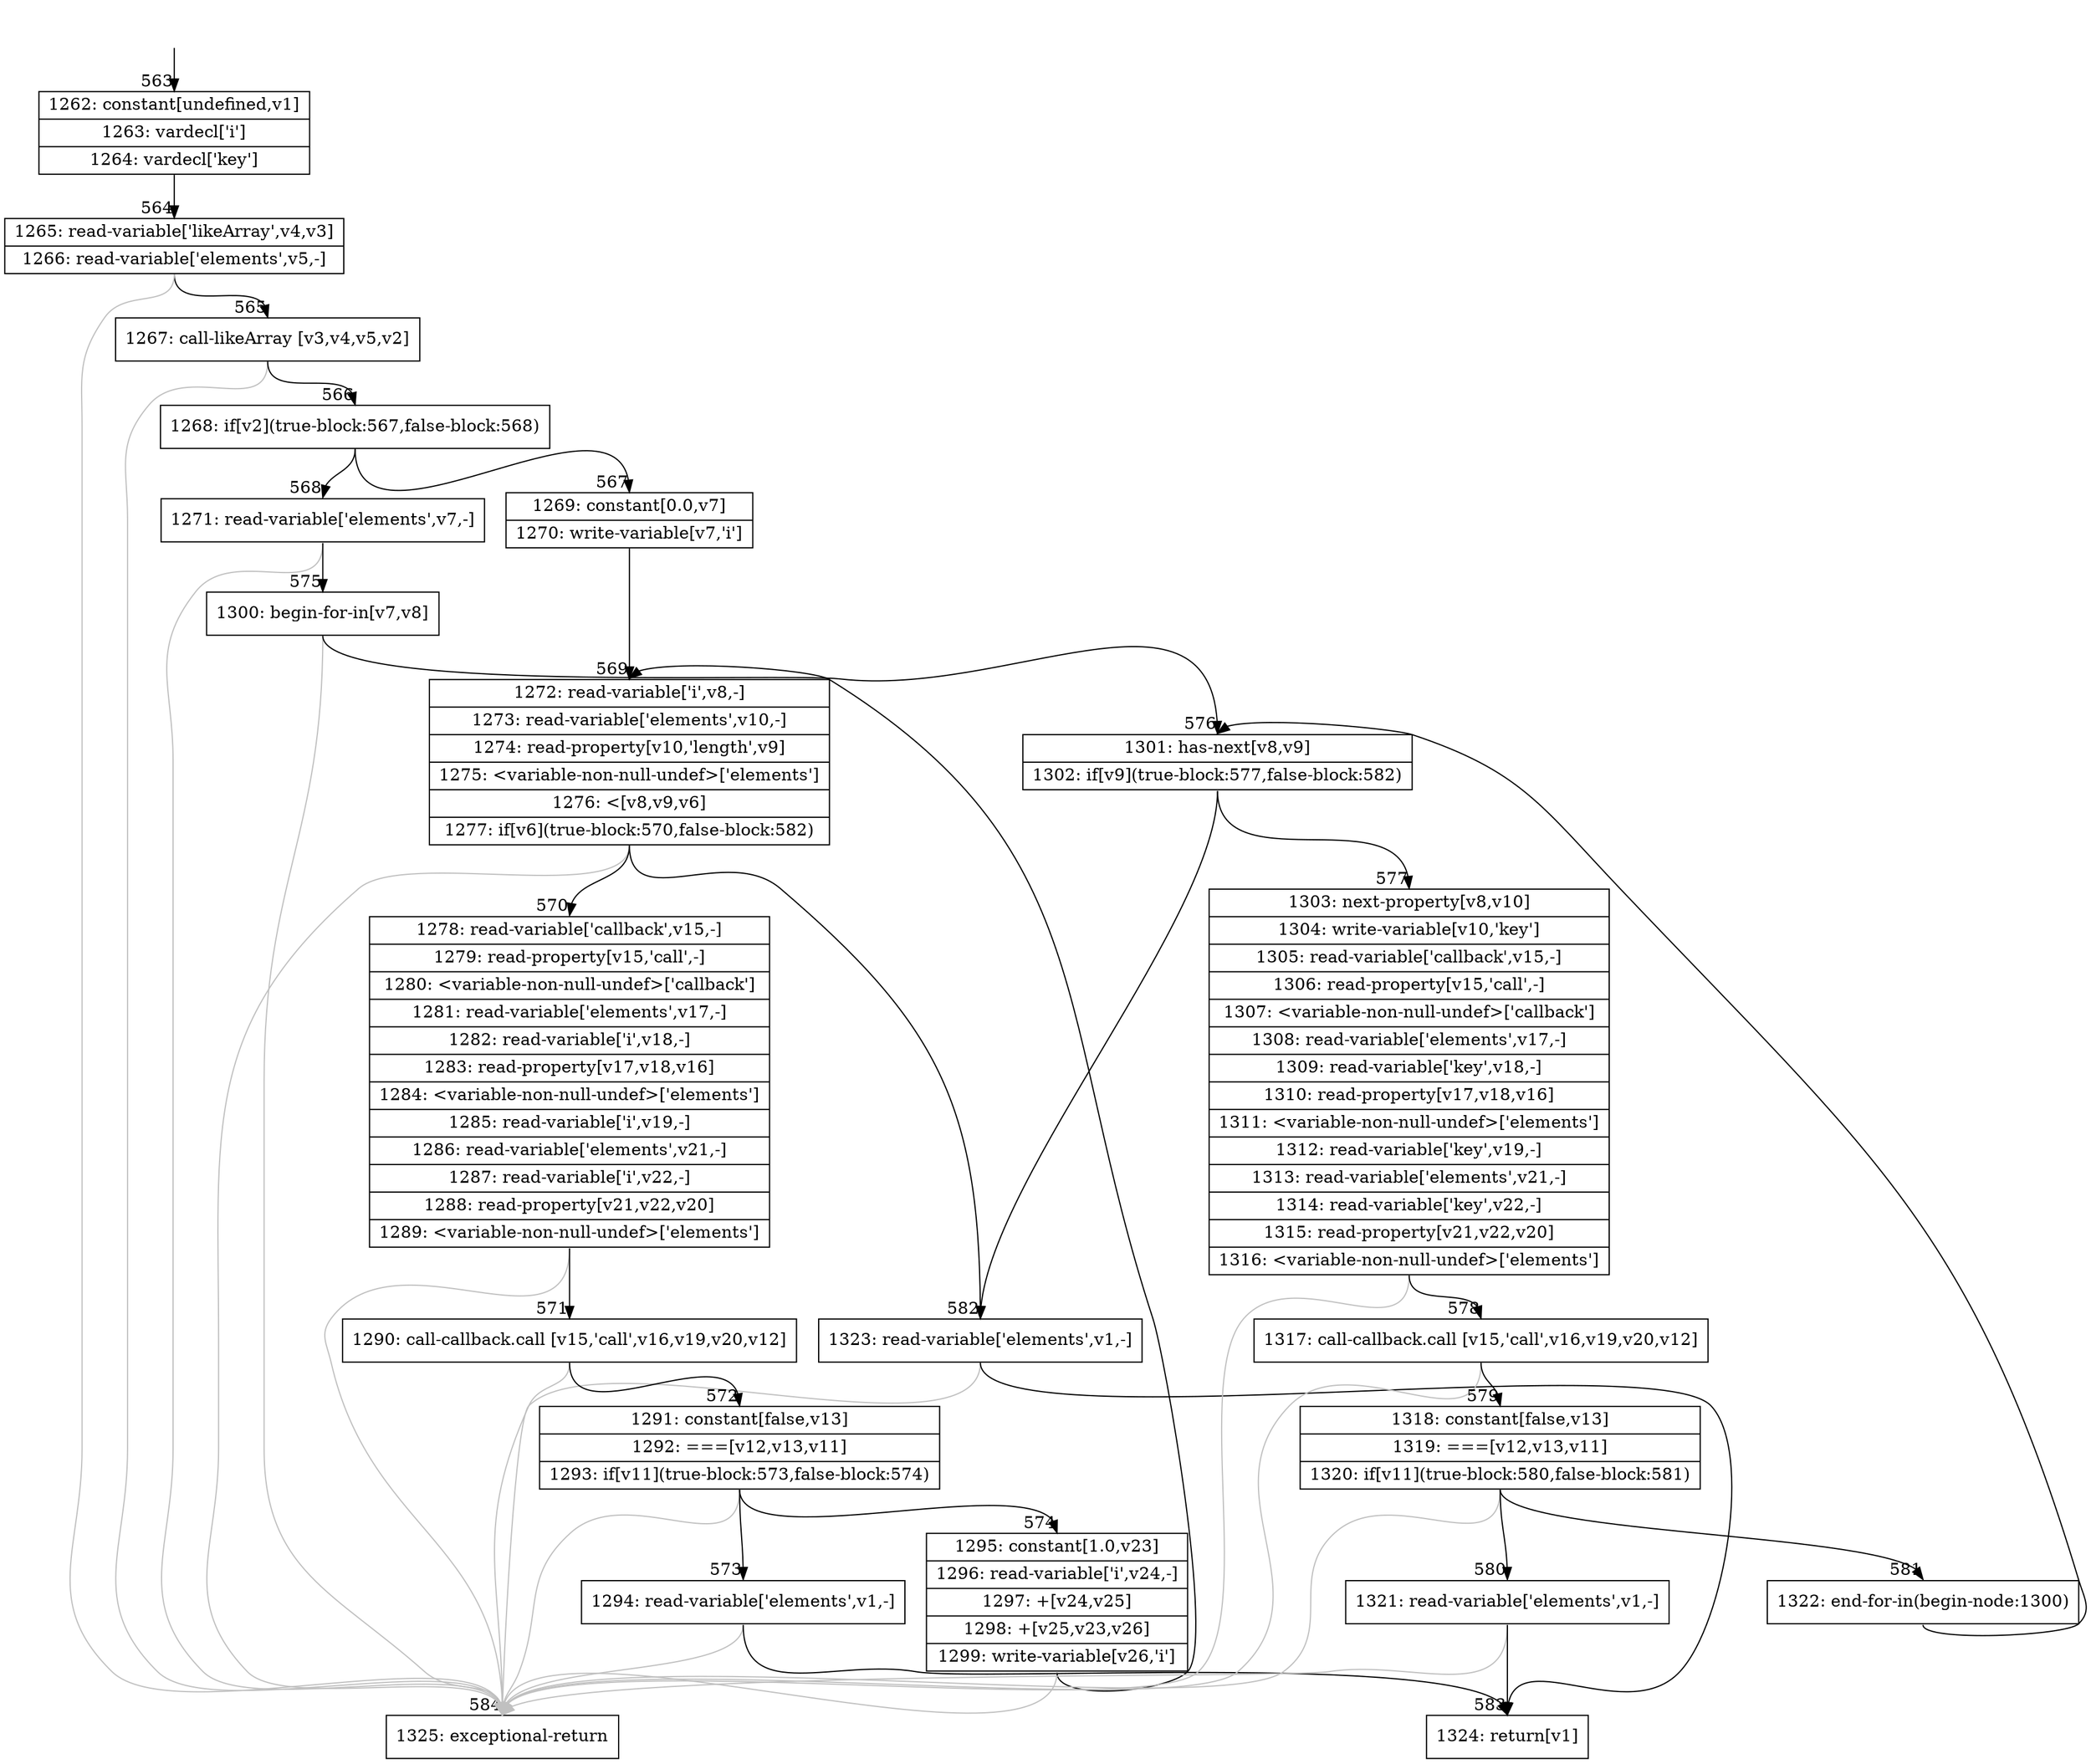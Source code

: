 digraph {
rankdir="TD"
BB_entry46[shape=none,label=""];
BB_entry46 -> BB563 [tailport=s, headport=n, headlabel="    563"]
BB563 [shape=record label="{1262: constant[undefined,v1]|1263: vardecl['i']|1264: vardecl['key']}" ] 
BB563 -> BB564 [tailport=s, headport=n, headlabel="      564"]
BB564 [shape=record label="{1265: read-variable['likeArray',v4,v3]|1266: read-variable['elements',v5,-]}" ] 
BB564 -> BB565 [tailport=s, headport=n, headlabel="      565"]
BB564 -> BB584 [tailport=s, headport=n, color=gray, headlabel="      584"]
BB565 [shape=record label="{1267: call-likeArray [v3,v4,v5,v2]}" ] 
BB565 -> BB566 [tailport=s, headport=n, headlabel="      566"]
BB565 -> BB584 [tailport=s, headport=n, color=gray]
BB566 [shape=record label="{1268: if[v2](true-block:567,false-block:568)}" ] 
BB566 -> BB567 [tailport=s, headport=n, headlabel="      567"]
BB566 -> BB568 [tailport=s, headport=n, headlabel="      568"]
BB567 [shape=record label="{1269: constant[0.0,v7]|1270: write-variable[v7,'i']}" ] 
BB567 -> BB569 [tailport=s, headport=n, headlabel="      569"]
BB568 [shape=record label="{1271: read-variable['elements',v7,-]}" ] 
BB568 -> BB575 [tailport=s, headport=n, headlabel="      575"]
BB568 -> BB584 [tailport=s, headport=n, color=gray]
BB569 [shape=record label="{1272: read-variable['i',v8,-]|1273: read-variable['elements',v10,-]|1274: read-property[v10,'length',v9]|1275: \<variable-non-null-undef\>['elements']|1276: \<[v8,v9,v6]|1277: if[v6](true-block:570,false-block:582)}" ] 
BB569 -> BB570 [tailport=s, headport=n, headlabel="      570"]
BB569 -> BB582 [tailport=s, headport=n, headlabel="      582"]
BB569 -> BB584 [tailport=s, headport=n, color=gray]
BB570 [shape=record label="{1278: read-variable['callback',v15,-]|1279: read-property[v15,'call',-]|1280: \<variable-non-null-undef\>['callback']|1281: read-variable['elements',v17,-]|1282: read-variable['i',v18,-]|1283: read-property[v17,v18,v16]|1284: \<variable-non-null-undef\>['elements']|1285: read-variable['i',v19,-]|1286: read-variable['elements',v21,-]|1287: read-variable['i',v22,-]|1288: read-property[v21,v22,v20]|1289: \<variable-non-null-undef\>['elements']}" ] 
BB570 -> BB571 [tailport=s, headport=n, headlabel="      571"]
BB570 -> BB584 [tailport=s, headport=n, color=gray]
BB571 [shape=record label="{1290: call-callback.call [v15,'call',v16,v19,v20,v12]}" ] 
BB571 -> BB572 [tailport=s, headport=n, headlabel="      572"]
BB571 -> BB584 [tailport=s, headport=n, color=gray]
BB572 [shape=record label="{1291: constant[false,v13]|1292: ===[v12,v13,v11]|1293: if[v11](true-block:573,false-block:574)}" ] 
BB572 -> BB573 [tailport=s, headport=n, headlabel="      573"]
BB572 -> BB574 [tailport=s, headport=n, headlabel="      574"]
BB572 -> BB584 [tailport=s, headport=n, color=gray]
BB573 [shape=record label="{1294: read-variable['elements',v1,-]}" ] 
BB573 -> BB583 [tailport=s, headport=n, headlabel="      583"]
BB573 -> BB584 [tailport=s, headport=n, color=gray]
BB574 [shape=record label="{1295: constant[1.0,v23]|1296: read-variable['i',v24,-]|1297: +[v24,v25]|1298: +[v25,v23,v26]|1299: write-variable[v26,'i']}" ] 
BB574 -> BB569 [tailport=s, headport=n]
BB574 -> BB584 [tailport=s, headport=n, color=gray]
BB575 [shape=record label="{1300: begin-for-in[v7,v8]}" ] 
BB575 -> BB576 [tailport=s, headport=n, headlabel="      576"]
BB575 -> BB584 [tailport=s, headport=n, color=gray]
BB576 [shape=record label="{1301: has-next[v8,v9]|1302: if[v9](true-block:577,false-block:582)}" ] 
BB576 -> BB577 [tailport=s, headport=n, headlabel="      577"]
BB576 -> BB582 [tailport=s, headport=n]
BB577 [shape=record label="{1303: next-property[v8,v10]|1304: write-variable[v10,'key']|1305: read-variable['callback',v15,-]|1306: read-property[v15,'call',-]|1307: \<variable-non-null-undef\>['callback']|1308: read-variable['elements',v17,-]|1309: read-variable['key',v18,-]|1310: read-property[v17,v18,v16]|1311: \<variable-non-null-undef\>['elements']|1312: read-variable['key',v19,-]|1313: read-variable['elements',v21,-]|1314: read-variable['key',v22,-]|1315: read-property[v21,v22,v20]|1316: \<variable-non-null-undef\>['elements']}" ] 
BB577 -> BB578 [tailport=s, headport=n, headlabel="      578"]
BB577 -> BB584 [tailport=s, headport=n, color=gray]
BB578 [shape=record label="{1317: call-callback.call [v15,'call',v16,v19,v20,v12]}" ] 
BB578 -> BB579 [tailport=s, headport=n, headlabel="      579"]
BB578 -> BB584 [tailport=s, headport=n, color=gray]
BB579 [shape=record label="{1318: constant[false,v13]|1319: ===[v12,v13,v11]|1320: if[v11](true-block:580,false-block:581)}" ] 
BB579 -> BB580 [tailport=s, headport=n, headlabel="      580"]
BB579 -> BB581 [tailport=s, headport=n, headlabel="      581"]
BB579 -> BB584 [tailport=s, headport=n, color=gray]
BB580 [shape=record label="{1321: read-variable['elements',v1,-]}" ] 
BB580 -> BB583 [tailport=s, headport=n]
BB580 -> BB584 [tailport=s, headport=n, color=gray]
BB581 [shape=record label="{1322: end-for-in(begin-node:1300)}" ] 
BB581 -> BB576 [tailport=s, headport=n]
BB582 [shape=record label="{1323: read-variable['elements',v1,-]}" ] 
BB582 -> BB583 [tailport=s, headport=n]
BB582 -> BB584 [tailport=s, headport=n, color=gray]
BB583 [shape=record label="{1324: return[v1]}" ] 
BB584 [shape=record label="{1325: exceptional-return}" ] 
//#$~ 370
}
